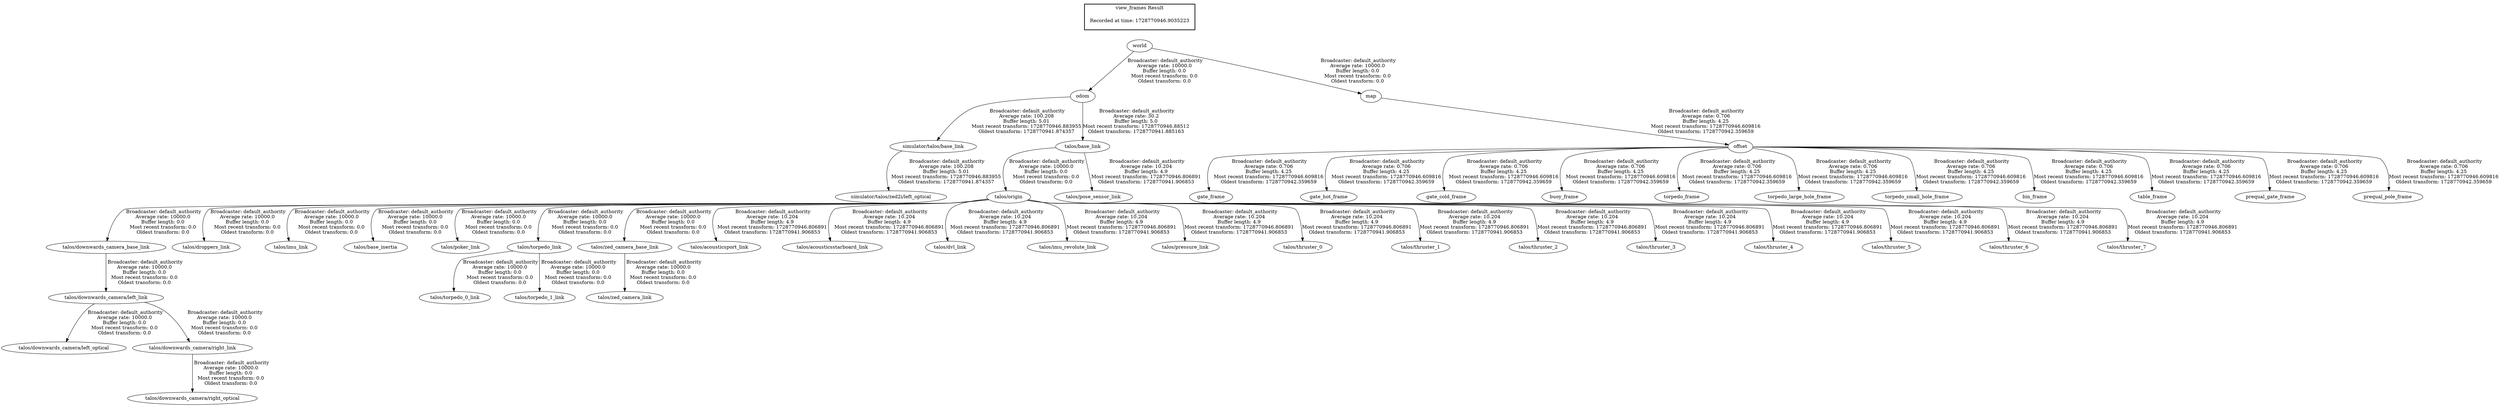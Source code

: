 digraph G {
"odom" -> "simulator/talos/base_link"[label=" Broadcaster: default_authority\nAverage rate: 100.208\nBuffer length: 5.01\nMost recent transform: 1728770946.883955\nOldest transform: 1728770941.874357\n"];
"world" -> "odom"[label=" Broadcaster: default_authority\nAverage rate: 10000.0\nBuffer length: 0.0\nMost recent transform: 0.0\nOldest transform: 0.0\n"];
"talos/downwards_camera_base_link" -> "talos/downwards_camera/left_link"[label=" Broadcaster: default_authority\nAverage rate: 10000.0\nBuffer length: 0.0\nMost recent transform: 0.0\nOldest transform: 0.0\n"];
"talos/origin" -> "talos/downwards_camera_base_link"[label=" Broadcaster: default_authority\nAverage rate: 10000.0\nBuffer length: 0.0\nMost recent transform: 0.0\nOldest transform: 0.0\n"];
"talos/downwards_camera/left_link" -> "talos/downwards_camera/left_optical"[label=" Broadcaster: default_authority\nAverage rate: 10000.0\nBuffer length: 0.0\nMost recent transform: 0.0\nOldest transform: 0.0\n"];
"talos/downwards_camera/left_link" -> "talos/downwards_camera/right_link"[label=" Broadcaster: default_authority\nAverage rate: 10000.0\nBuffer length: 0.0\nMost recent transform: 0.0\nOldest transform: 0.0\n"];
"talos/downwards_camera/right_link" -> "talos/downwards_camera/right_optical"[label=" Broadcaster: default_authority\nAverage rate: 10000.0\nBuffer length: 0.0\nMost recent transform: 0.0\nOldest transform: 0.0\n"];
"talos/base_link" -> "talos/origin"[label=" Broadcaster: default_authority\nAverage rate: 10000.0\nBuffer length: 0.0\nMost recent transform: 0.0\nOldest transform: 0.0\n"];
"talos/origin" -> "talos/droppers_link"[label=" Broadcaster: default_authority\nAverage rate: 10000.0\nBuffer length: 0.0\nMost recent transform: 0.0\nOldest transform: 0.0\n"];
"talos/origin" -> "talos/imu_link"[label=" Broadcaster: default_authority\nAverage rate: 10000.0\nBuffer length: 0.0\nMost recent transform: 0.0\nOldest transform: 0.0\n"];
"talos/origin" -> "talos/base_inertia"[label=" Broadcaster: default_authority\nAverage rate: 10000.0\nBuffer length: 0.0\nMost recent transform: 0.0\nOldest transform: 0.0\n"];
"odom" -> "talos/base_link"[label=" Broadcaster: default_authority\nAverage rate: 30.2\nBuffer length: 5.0\nMost recent transform: 1728770946.88512\nOldest transform: 1728770941.885163\n"];
"talos/origin" -> "talos/poker_link"[label=" Broadcaster: default_authority\nAverage rate: 10000.0\nBuffer length: 0.0\nMost recent transform: 0.0\nOldest transform: 0.0\n"];
"talos/torpedo_link" -> "talos/torpedo_0_link"[label=" Broadcaster: default_authority\nAverage rate: 10000.0\nBuffer length: 0.0\nMost recent transform: 0.0\nOldest transform: 0.0\n"];
"talos/origin" -> "talos/torpedo_link"[label=" Broadcaster: default_authority\nAverage rate: 10000.0\nBuffer length: 0.0\nMost recent transform: 0.0\nOldest transform: 0.0\n"];
"talos/torpedo_link" -> "talos/torpedo_1_link"[label=" Broadcaster: default_authority\nAverage rate: 10000.0\nBuffer length: 0.0\nMost recent transform: 0.0\nOldest transform: 0.0\n"];
"talos/origin" -> "talos/zed_camera_base_link"[label=" Broadcaster: default_authority\nAverage rate: 10000.0\nBuffer length: 0.0\nMost recent transform: 0.0\nOldest transform: 0.0\n"];
"talos/zed_camera_base_link" -> "talos/zed_camera_link"[label=" Broadcaster: default_authority\nAverage rate: 10000.0\nBuffer length: 0.0\nMost recent transform: 0.0\nOldest transform: 0.0\n"];
"simulator/talos/base_link" -> "simulator/talos/zed2i/left_optical"[label=" Broadcaster: default_authority\nAverage rate: 100.208\nBuffer length: 5.01\nMost recent transform: 1728770946.883955\nOldest transform: 1728770941.874357\n"];
"world" -> "map"[label=" Broadcaster: default_authority\nAverage rate: 10000.0\nBuffer length: 0.0\nMost recent transform: 0.0\nOldest transform: 0.0\n"];
"talos/origin" -> "talos/acousticsport_link"[label=" Broadcaster: default_authority\nAverage rate: 10.204\nBuffer length: 4.9\nMost recent transform: 1728770946.806891\nOldest transform: 1728770941.906853\n"];
"talos/origin" -> "talos/acousticsstarboard_link"[label=" Broadcaster: default_authority\nAverage rate: 10.204\nBuffer length: 4.9\nMost recent transform: 1728770946.806891\nOldest transform: 1728770941.906853\n"];
"talos/origin" -> "talos/dvl_link"[label=" Broadcaster: default_authority\nAverage rate: 10.204\nBuffer length: 4.9\nMost recent transform: 1728770946.806891\nOldest transform: 1728770941.906853\n"];
"talos/origin" -> "talos/imu_revolute_link"[label=" Broadcaster: default_authority\nAverage rate: 10.204\nBuffer length: 4.9\nMost recent transform: 1728770946.806891\nOldest transform: 1728770941.906853\n"];
"talos/base_link" -> "talos/pose_sensor_link"[label=" Broadcaster: default_authority\nAverage rate: 10.204\nBuffer length: 4.9\nMost recent transform: 1728770946.806891\nOldest transform: 1728770941.906853\n"];
"talos/origin" -> "talos/pressure_link"[label=" Broadcaster: default_authority\nAverage rate: 10.204\nBuffer length: 4.9\nMost recent transform: 1728770946.806891\nOldest transform: 1728770941.906853\n"];
"talos/origin" -> "talos/thruster_0"[label=" Broadcaster: default_authority\nAverage rate: 10.204\nBuffer length: 4.9\nMost recent transform: 1728770946.806891\nOldest transform: 1728770941.906853\n"];
"talos/origin" -> "talos/thruster_1"[label=" Broadcaster: default_authority\nAverage rate: 10.204\nBuffer length: 4.9\nMost recent transform: 1728770946.806891\nOldest transform: 1728770941.906853\n"];
"talos/origin" -> "talos/thruster_2"[label=" Broadcaster: default_authority\nAverage rate: 10.204\nBuffer length: 4.9\nMost recent transform: 1728770946.806891\nOldest transform: 1728770941.906853\n"];
"talos/origin" -> "talos/thruster_3"[label=" Broadcaster: default_authority\nAverage rate: 10.204\nBuffer length: 4.9\nMost recent transform: 1728770946.806891\nOldest transform: 1728770941.906853\n"];
"talos/origin" -> "talos/thruster_4"[label=" Broadcaster: default_authority\nAverage rate: 10.204\nBuffer length: 4.9\nMost recent transform: 1728770946.806891\nOldest transform: 1728770941.906853\n"];
"talos/origin" -> "talos/thruster_5"[label=" Broadcaster: default_authority\nAverage rate: 10.204\nBuffer length: 4.9\nMost recent transform: 1728770946.806891\nOldest transform: 1728770941.906853\n"];
"talos/origin" -> "talos/thruster_6"[label=" Broadcaster: default_authority\nAverage rate: 10.204\nBuffer length: 4.9\nMost recent transform: 1728770946.806891\nOldest transform: 1728770941.906853\n"];
"talos/origin" -> "talos/thruster_7"[label=" Broadcaster: default_authority\nAverage rate: 10.204\nBuffer length: 4.9\nMost recent transform: 1728770946.806891\nOldest transform: 1728770941.906853\n"];
"map" -> "offset"[label=" Broadcaster: default_authority\nAverage rate: 0.706\nBuffer length: 4.25\nMost recent transform: 1728770946.609816\nOldest transform: 1728770942.359659\n"];
"offset" -> "gate_frame"[label=" Broadcaster: default_authority\nAverage rate: 0.706\nBuffer length: 4.25\nMost recent transform: 1728770946.609816\nOldest transform: 1728770942.359659\n"];
"offset" -> "gate_hot_frame"[label=" Broadcaster: default_authority\nAverage rate: 0.706\nBuffer length: 4.25\nMost recent transform: 1728770946.609816\nOldest transform: 1728770942.359659\n"];
"offset" -> "gate_cold_frame"[label=" Broadcaster: default_authority\nAverage rate: 0.706\nBuffer length: 4.25\nMost recent transform: 1728770946.609816\nOldest transform: 1728770942.359659\n"];
"offset" -> "buoy_frame"[label=" Broadcaster: default_authority\nAverage rate: 0.706\nBuffer length: 4.25\nMost recent transform: 1728770946.609816\nOldest transform: 1728770942.359659\n"];
"offset" -> "torpedo_frame"[label=" Broadcaster: default_authority\nAverage rate: 0.706\nBuffer length: 4.25\nMost recent transform: 1728770946.609816\nOldest transform: 1728770942.359659\n"];
"offset" -> "torpedo_large_hole_frame"[label=" Broadcaster: default_authority\nAverage rate: 0.706\nBuffer length: 4.25\nMost recent transform: 1728770946.609816\nOldest transform: 1728770942.359659\n"];
"offset" -> "torpedo_small_hole_frame"[label=" Broadcaster: default_authority\nAverage rate: 0.706\nBuffer length: 4.25\nMost recent transform: 1728770946.609816\nOldest transform: 1728770942.359659\n"];
"offset" -> "bin_frame"[label=" Broadcaster: default_authority\nAverage rate: 0.706\nBuffer length: 4.25\nMost recent transform: 1728770946.609816\nOldest transform: 1728770942.359659\n"];
"offset" -> "table_frame"[label=" Broadcaster: default_authority\nAverage rate: 0.706\nBuffer length: 4.25\nMost recent transform: 1728770946.609816\nOldest transform: 1728770942.359659\n"];
"offset" -> "prequal_gate_frame"[label=" Broadcaster: default_authority\nAverage rate: 0.706\nBuffer length: 4.25\nMost recent transform: 1728770946.609816\nOldest transform: 1728770942.359659\n"];
"offset" -> "prequal_pole_frame"[label=" Broadcaster: default_authority\nAverage rate: 0.706\nBuffer length: 4.25\nMost recent transform: 1728770946.609816\nOldest transform: 1728770942.359659\n"];
edge [style=invis];
 subgraph cluster_legend { style=bold; color=black; label ="view_frames Result";
"Recorded at time: 1728770946.9035223"[ shape=plaintext ] ;
}->"world";
}